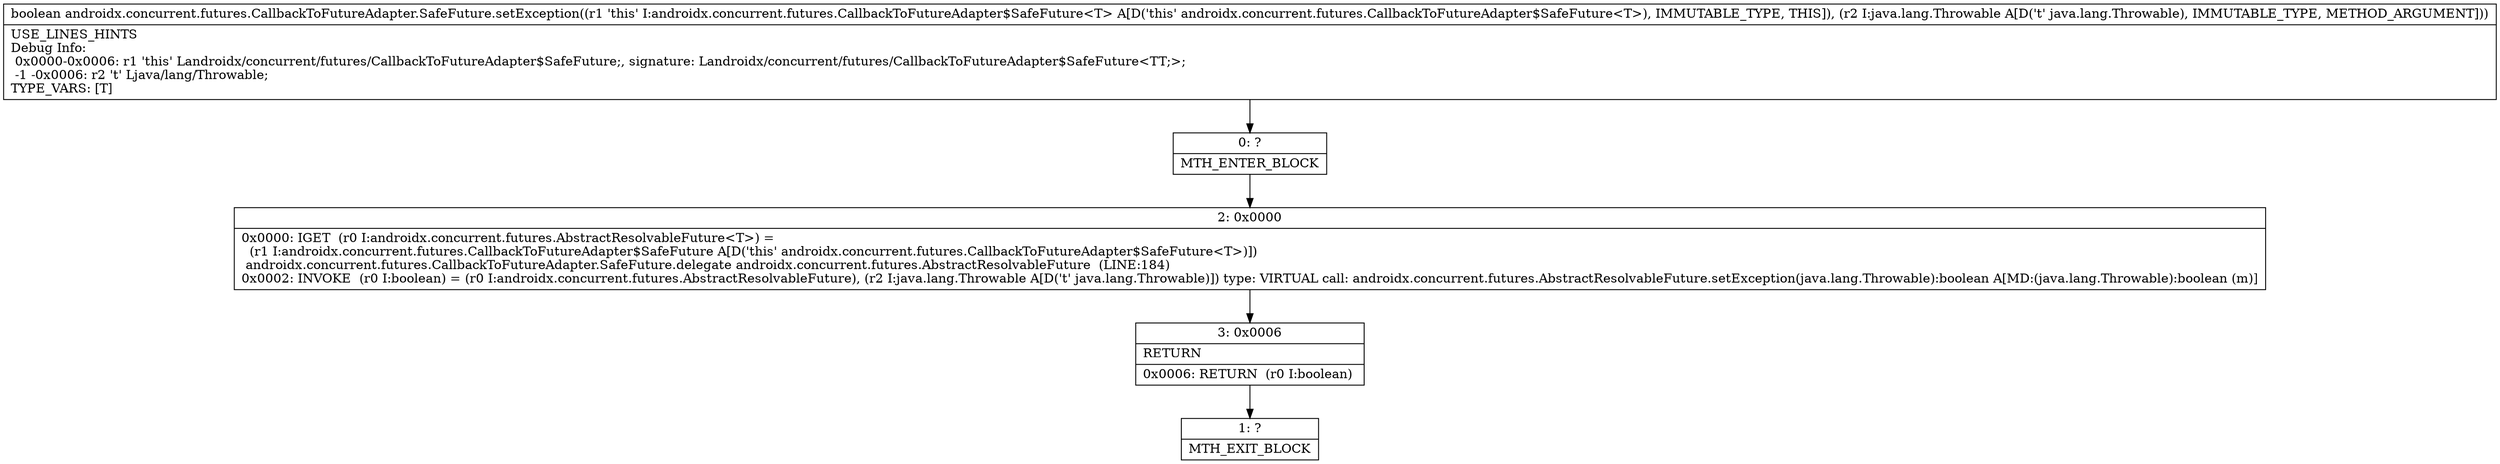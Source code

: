 digraph "CFG forandroidx.concurrent.futures.CallbackToFutureAdapter.SafeFuture.setException(Ljava\/lang\/Throwable;)Z" {
Node_0 [shape=record,label="{0\:\ ?|MTH_ENTER_BLOCK\l}"];
Node_2 [shape=record,label="{2\:\ 0x0000|0x0000: IGET  (r0 I:androidx.concurrent.futures.AbstractResolvableFuture\<T\>) = \l  (r1 I:androidx.concurrent.futures.CallbackToFutureAdapter$SafeFuture A[D('this' androidx.concurrent.futures.CallbackToFutureAdapter$SafeFuture\<T\>)])\l androidx.concurrent.futures.CallbackToFutureAdapter.SafeFuture.delegate androidx.concurrent.futures.AbstractResolvableFuture  (LINE:184)\l0x0002: INVOKE  (r0 I:boolean) = (r0 I:androidx.concurrent.futures.AbstractResolvableFuture), (r2 I:java.lang.Throwable A[D('t' java.lang.Throwable)]) type: VIRTUAL call: androidx.concurrent.futures.AbstractResolvableFuture.setException(java.lang.Throwable):boolean A[MD:(java.lang.Throwable):boolean (m)]\l}"];
Node_3 [shape=record,label="{3\:\ 0x0006|RETURN\l|0x0006: RETURN  (r0 I:boolean) \l}"];
Node_1 [shape=record,label="{1\:\ ?|MTH_EXIT_BLOCK\l}"];
MethodNode[shape=record,label="{boolean androidx.concurrent.futures.CallbackToFutureAdapter.SafeFuture.setException((r1 'this' I:androidx.concurrent.futures.CallbackToFutureAdapter$SafeFuture\<T\> A[D('this' androidx.concurrent.futures.CallbackToFutureAdapter$SafeFuture\<T\>), IMMUTABLE_TYPE, THIS]), (r2 I:java.lang.Throwable A[D('t' java.lang.Throwable), IMMUTABLE_TYPE, METHOD_ARGUMENT]))  | USE_LINES_HINTS\lDebug Info:\l  0x0000\-0x0006: r1 'this' Landroidx\/concurrent\/futures\/CallbackToFutureAdapter$SafeFuture;, signature: Landroidx\/concurrent\/futures\/CallbackToFutureAdapter$SafeFuture\<TT;\>;\l  \-1 \-0x0006: r2 't' Ljava\/lang\/Throwable;\lTYPE_VARS: [T]\l}"];
MethodNode -> Node_0;Node_0 -> Node_2;
Node_2 -> Node_3;
Node_3 -> Node_1;
}

